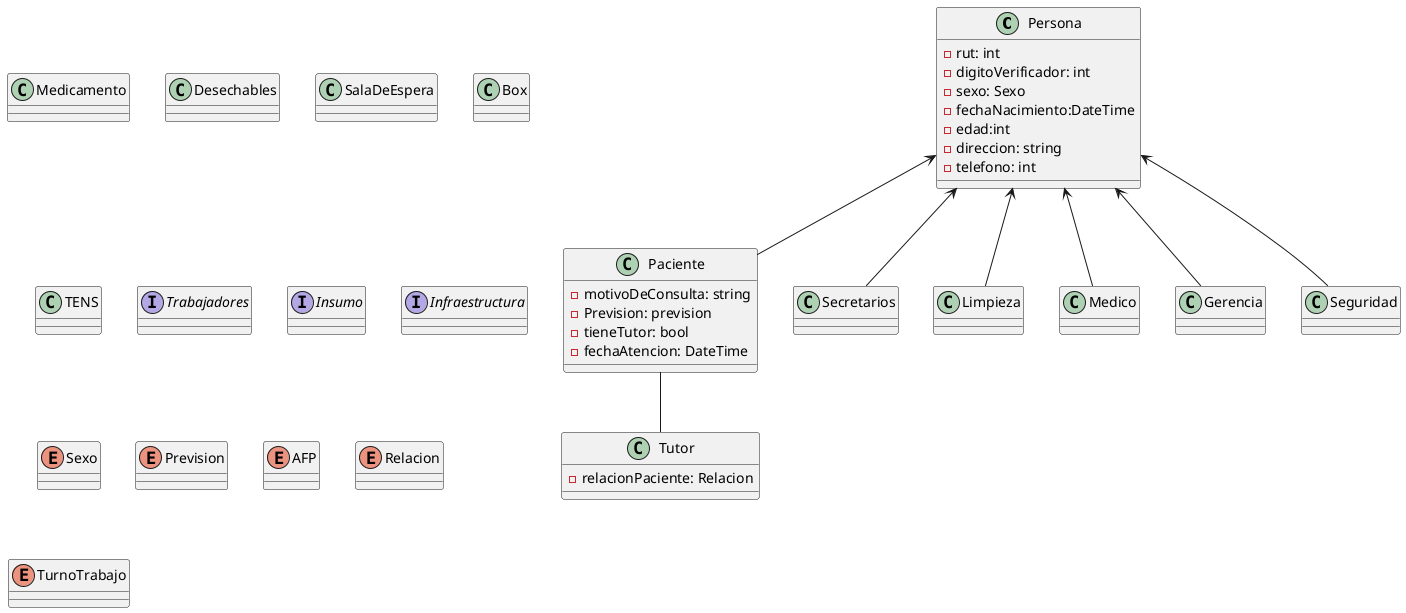 @startuml clinicaApp
class Persona{
    - rut: int
    - digitoVerificador: int
    - sexo: Sexo
    - fechaNacimiento:DateTime
    - edad:int
    - direccion: string
    - telefono: int 
}
class Paciente{
    -motivoDeConsulta: string 
    - Prevision: prevision
    - tieneTutor: bool
    - fechaAtencion: DateTime
}
class Tutor{
    - relacionPaciente: Relacion
    
}
class Secretarios{}
class Limpieza{}
class Medico{

}
class Gerencia{}
class Medicamento {}
class Desechables {}
class SalaDeEspera {}
class Box{}
class TENS{}
class Seguridad{}

interface Trabajadores{}
interface Insumo {}
interface Infraestructura{}

enum Sexo{

}
enum Prevision{

}

enum AFP{

}
enum Relacion{

}
enum TurnoTrabajo{

}

'Relaciones 
'Herencias
Persona<-- Paciente 
Persona<-- Secretarios 
Persona<-- Limpieza 
Persona<-- Medico 
Persona<-- Gerencia 
Persona<-- Seguridad 
'Asociaciones
Paciente -- Tutor
@enduml

